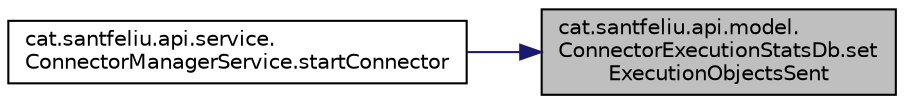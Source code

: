 digraph "cat.santfeliu.api.model.ConnectorExecutionStatsDb.setExecutionObjectsSent"
{
 // LATEX_PDF_SIZE
  edge [fontname="Helvetica",fontsize="10",labelfontname="Helvetica",labelfontsize="10"];
  node [fontname="Helvetica",fontsize="10",shape=record];
  rankdir="RL";
  Node1 [label="cat.santfeliu.api.model.\lConnectorExecutionStatsDb.set\lExecutionObjectsSent",height=0.2,width=0.4,color="black", fillcolor="grey75", style="filled", fontcolor="black",tooltip=" "];
  Node1 -> Node2 [dir="back",color="midnightblue",fontsize="10",style="solid",fontname="Helvetica"];
  Node2 [label="cat.santfeliu.api.service.\lConnectorManagerService.startConnector",height=0.2,width=0.4,color="black", fillcolor="white", style="filled",URL="$classcat_1_1santfeliu_1_1api_1_1service_1_1_connector_manager_service.html#aac51b6ffbed7187005294317099ff24b",tooltip=" "];
}
